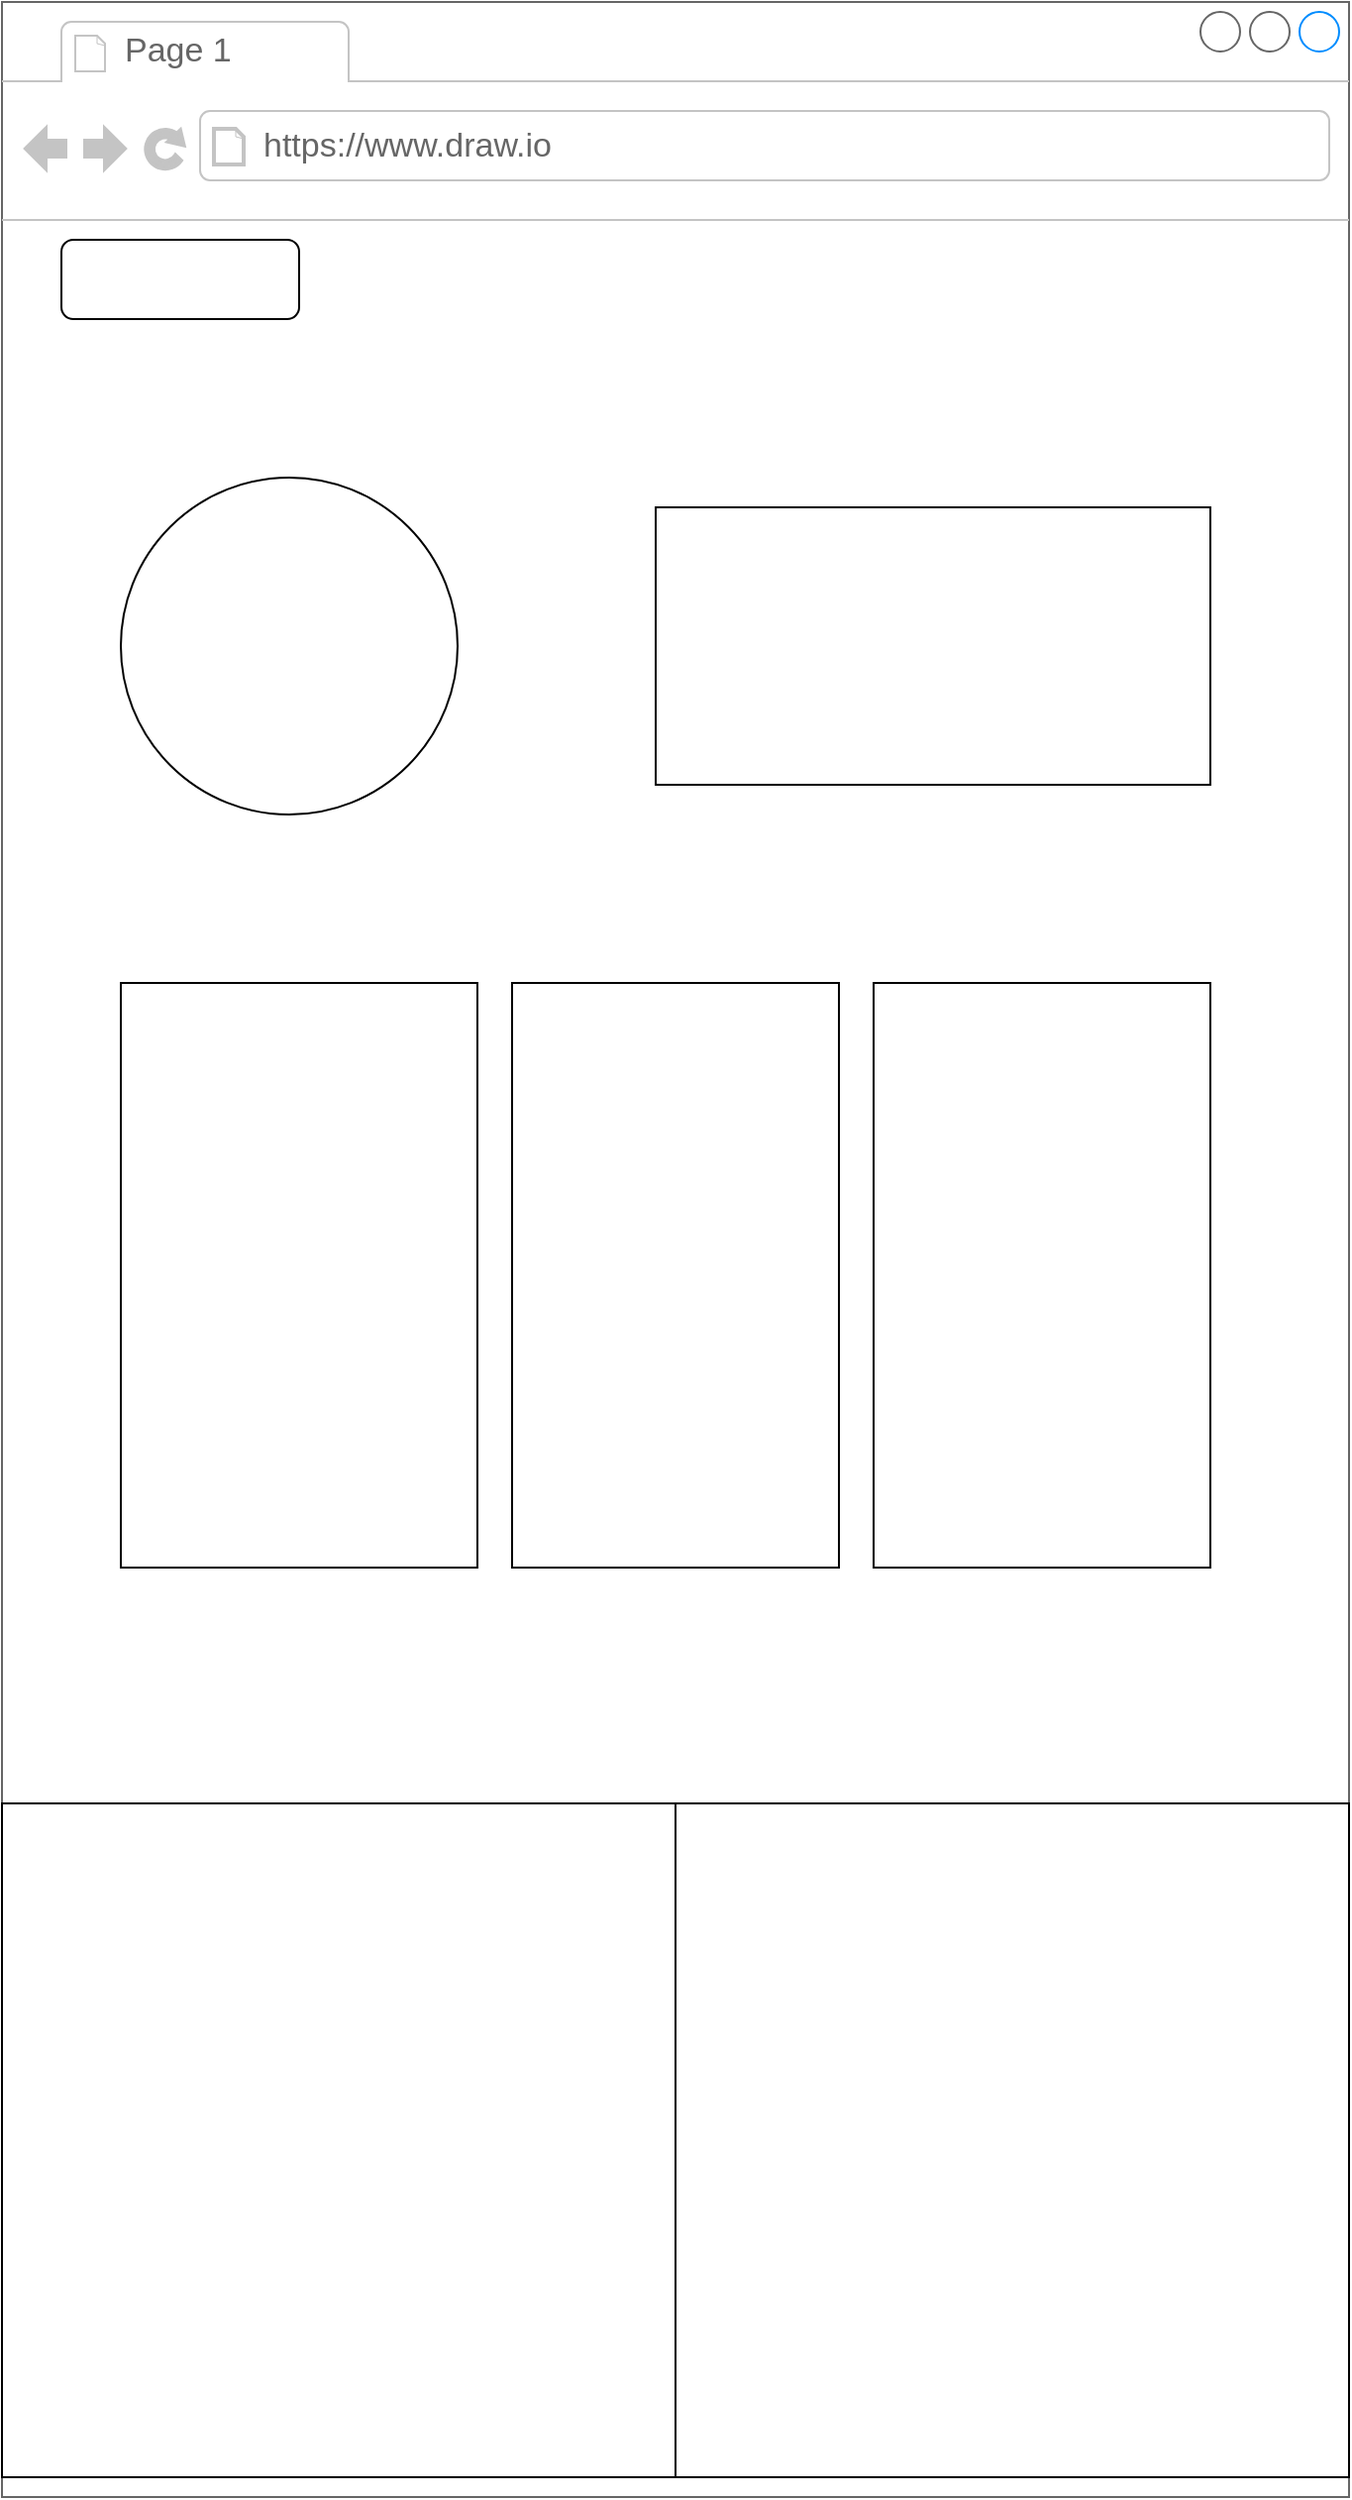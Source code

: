 <mxfile version="13.1.3">
    <diagram id="6hGFLwfOUW9BJ-s0fimq" name="Page-1">
        <mxGraphModel dx="1582" dy="3051" grid="1" gridSize="10" guides="1" tooltips="1" connect="1" arrows="1" fold="1" page="1" pageScale="1" pageWidth="827" pageHeight="1169" math="0" shadow="0">
            <root>
                <mxCell id="0"/>
                <mxCell id="1" parent="0"/>
                <mxCell id="2" value="" style="strokeWidth=1;shadow=0;dashed=0;align=center;html=1;shape=mxgraph.mockup.containers.browserWindow;rSize=0;strokeColor=#666666;strokeColor2=#008cff;strokeColor3=#c4c4c4;mainText=,;recursiveResize=0;fontStyle=0" parent="1" vertex="1">
                    <mxGeometry x="-20" y="-1879" width="680" height="1259" as="geometry"/>
                </mxCell>
                <mxCell id="3" value="Page 1" style="strokeWidth=1;shadow=0;dashed=0;align=center;html=1;shape=mxgraph.mockup.containers.anchor;fontSize=17;fontColor=#666666;align=left;" parent="2" vertex="1">
                    <mxGeometry x="60" y="12" width="110" height="26" as="geometry"/>
                </mxCell>
                <mxCell id="4" value="https://www.draw.io" style="strokeWidth=1;shadow=0;dashed=0;align=center;html=1;shape=mxgraph.mockup.containers.anchor;rSize=0;fontSize=17;fontColor=#666666;align=left;" parent="2" vertex="1">
                    <mxGeometry x="130" y="60" width="250" height="26" as="geometry"/>
                </mxCell>
                <mxCell id="6" value="" style="rounded=1;whiteSpace=wrap;html=1;" parent="2" vertex="1">
                    <mxGeometry x="30" y="120" width="120" height="40" as="geometry"/>
                </mxCell>
                <mxCell id="8" style="edgeStyle=orthogonalEdgeStyle;rounded=0;orthogonalLoop=1;jettySize=auto;html=1;exitX=0.5;exitY=1;exitDx=0;exitDy=0;" parent="2" edge="1">
                    <mxGeometry relative="1" as="geometry">
                        <mxPoint x="630" y="160" as="sourcePoint"/>
                        <mxPoint x="630" y="160" as="targetPoint"/>
                    </mxGeometry>
                </mxCell>
                <mxCell id="9" value="" style="ellipse;whiteSpace=wrap;html=1;aspect=fixed;" parent="2" vertex="1">
                    <mxGeometry x="60" y="240" width="170" height="170" as="geometry"/>
                </mxCell>
                <mxCell id="11" value="" style="rounded=0;whiteSpace=wrap;html=1;" parent="2" vertex="1">
                    <mxGeometry x="330" y="255" width="280" height="140" as="geometry"/>
                </mxCell>
                <mxCell id="12" value="" style="rounded=0;whiteSpace=wrap;html=1;direction=south;" parent="2" vertex="1">
                    <mxGeometry x="60" y="495" width="180" height="295" as="geometry"/>
                </mxCell>
                <mxCell id="14" value="" style="rounded=0;whiteSpace=wrap;html=1;direction=south;" parent="2" vertex="1">
                    <mxGeometry x="440" y="495" width="170" height="295" as="geometry"/>
                </mxCell>
                <mxCell id="13" value="" style="rounded=0;whiteSpace=wrap;html=1;direction=south;" parent="2" vertex="1">
                    <mxGeometry x="257.5" y="495" width="165" height="295" as="geometry"/>
                </mxCell>
                <mxCell id="18" value="" style="whiteSpace=wrap;html=1;aspect=fixed;" vertex="1" parent="2">
                    <mxGeometry x="340" y="909" width="340" height="340" as="geometry"/>
                </mxCell>
                <mxCell id="19" value="" style="whiteSpace=wrap;html=1;aspect=fixed;" vertex="1" parent="2">
                    <mxGeometry y="909" width="340" height="340" as="geometry"/>
                </mxCell>
            </root>
        </mxGraphModel>
    </diagram>
</mxfile>
